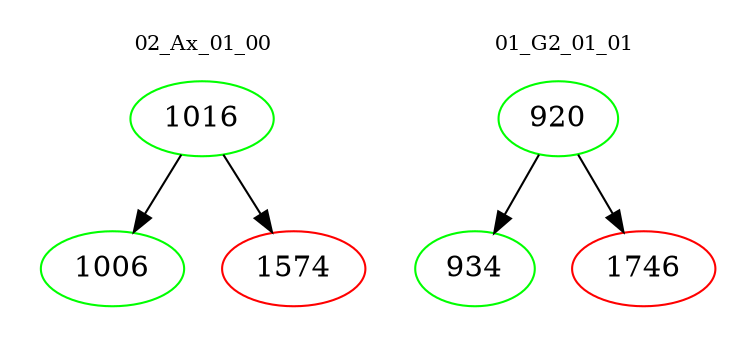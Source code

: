 digraph{
subgraph cluster_0 {
color = white
label = "02_Ax_01_00";
fontsize=10;
T0_1016 [label="1016", color="green"]
T0_1016 -> T0_1006 [color="black"]
T0_1006 [label="1006", color="green"]
T0_1016 -> T0_1574 [color="black"]
T0_1574 [label="1574", color="red"]
}
subgraph cluster_1 {
color = white
label = "01_G2_01_01";
fontsize=10;
T1_920 [label="920", color="green"]
T1_920 -> T1_934 [color="black"]
T1_934 [label="934", color="green"]
T1_920 -> T1_1746 [color="black"]
T1_1746 [label="1746", color="red"]
}
}
